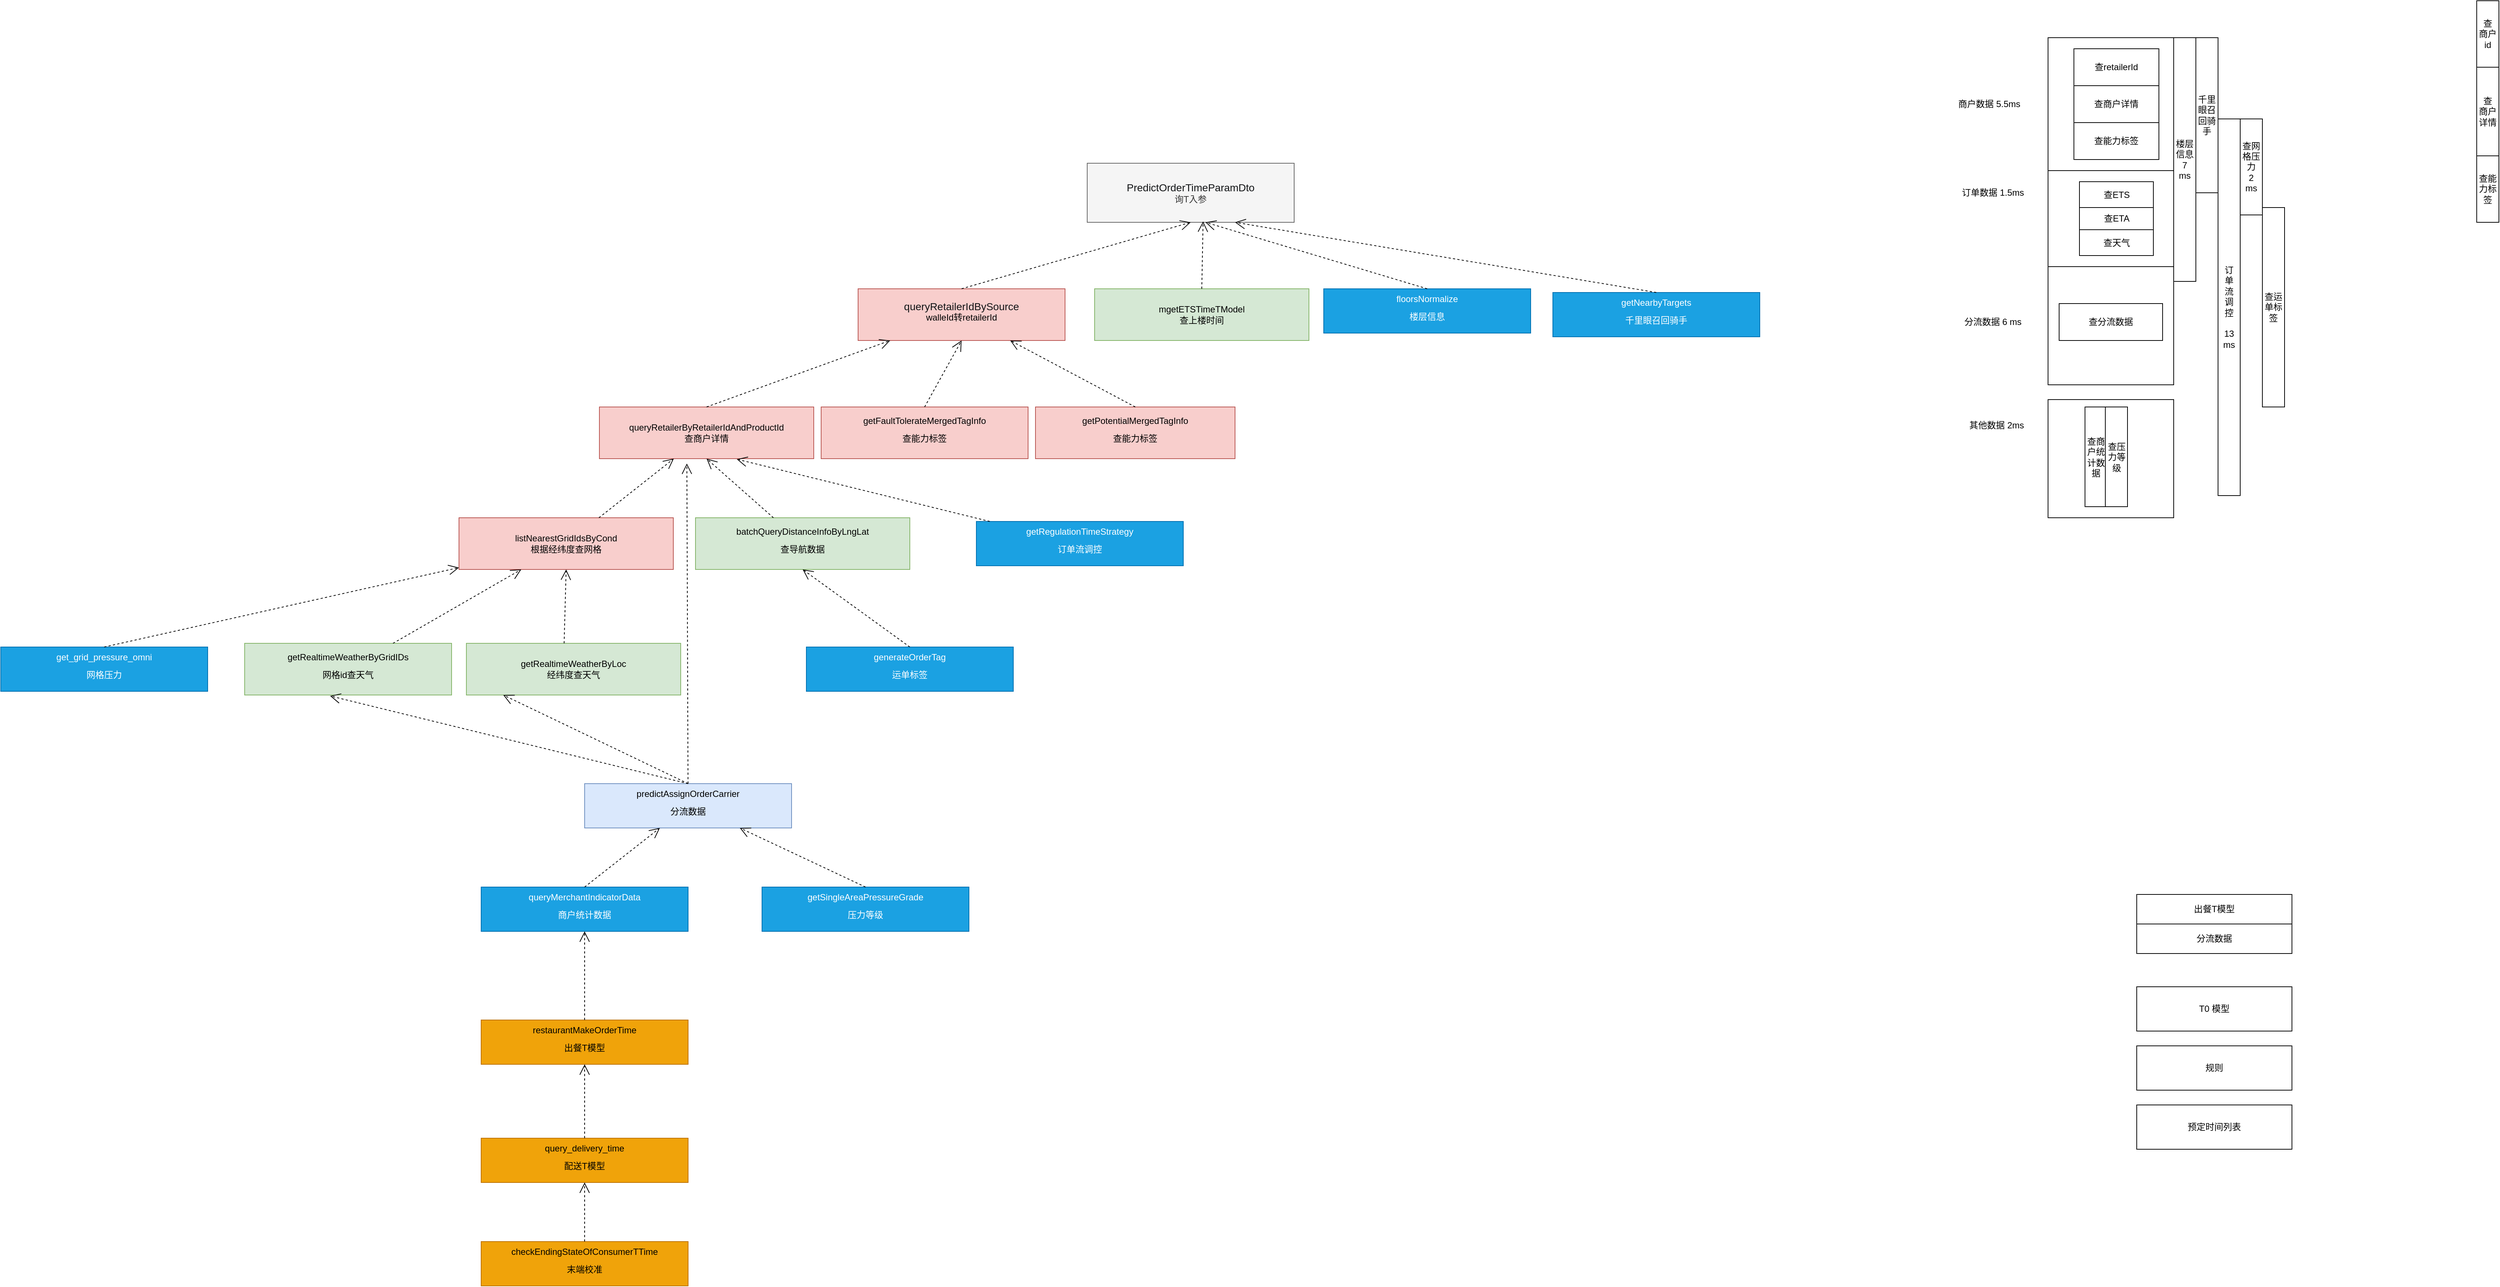 <mxfile version="20.2.8" type="github">
  <diagram id="UIs4J6uljXiP5wbwVIjJ" name="第 1 页">
    <mxGraphModel dx="2547" dy="2076" grid="1" gridSize="10" guides="1" tooltips="1" connect="1" arrows="1" fold="1" page="1" pageScale="1" pageWidth="827" pageHeight="1169" math="0" shadow="0">
      <root>
        <mxCell id="0" />
        <mxCell id="1" parent="0" />
        <mxCell id="4-j-rC3mQy7sCKNVuWo0-3" value="&lt;span style=&quot;color: rgb(18, 20, 22); font-size: 14px; text-align: start; background-color: initial;&quot;&gt;PredictOrderTimeParamDto&lt;br&gt;&lt;/span&gt;询T入参" style="rounded=0;whiteSpace=wrap;html=1;fillColor=#f5f5f5;fontColor=#333333;strokeColor=#666666;" parent="1" vertex="1">
          <mxGeometry x="850" y="-50" width="280" height="80" as="geometry" />
        </mxCell>
        <mxCell id="4-j-rC3mQy7sCKNVuWo0-4" value="&lt;span style=&quot;color: rgb(0, 0, 0); font-family: Helvetica; font-size: 12px; font-style: normal; font-variant-ligatures: normal; font-variant-caps: normal; font-weight: 400; letter-spacing: normal; orphans: 2; text-align: center; text-indent: 0px; text-transform: none; widows: 2; word-spacing: 0px; -webkit-text-stroke-width: 0px; background-color: rgb(248, 249, 250); text-decoration-thickness: initial; text-decoration-style: initial; text-decoration-color: initial; float: none; display: inline !important;&quot;&gt;&lt;p style=&quot;margin: 0px; font-variant-numeric: normal; font-variant-east-asian: normal; font-stretch: normal; font-size: 14px; line-height: normal; color: rgb(18, 20, 22); text-align: start;&quot; class=&quot;p1&quot;&gt;queryRetailerIdBySource&lt;/p&gt;&lt;div class=&quot;lake-content&quot;&gt;&lt;p style=&quot;margin: 0; padding: 0; min-height: 24px&quot; class=&quot;ne-p&quot; id=&quot;u1b9a4c8b&quot;&gt;&lt;span class=&quot;ne-text&quot;&gt;walleId转retailerId&lt;/span&gt;&lt;/p&gt;&lt;/div&gt;&lt;/span&gt;" style="whiteSpace=wrap;html=1;fillColor=#f8cecc;strokeColor=#b85450;" parent="1" vertex="1">
          <mxGeometry x="540" y="120" width="280" height="70" as="geometry" />
        </mxCell>
        <mxCell id="4-j-rC3mQy7sCKNVuWo0-5" value="&lt;span style=&quot;background-color: initial;&quot;&gt;queryRetailerByRetailerIdAndProductId&lt;br&gt;&lt;/span&gt;查商户详情" style="whiteSpace=wrap;html=1;fillColor=#f8cecc;strokeColor=#b85450;" parent="1" vertex="1">
          <mxGeometry x="190" y="280" width="290" height="70" as="geometry" />
        </mxCell>
        <mxCell id="4-j-rC3mQy7sCKNVuWo0-6" value="&lt;span style=&quot;text-align: left;&quot;&gt;listNearestGridIdsByCond&lt;br&gt;根据经纬度查网格&lt;br&gt;&lt;/span&gt;" style="whiteSpace=wrap;html=1;fillColor=#f8cecc;strokeColor=#b85450;" parent="1" vertex="1">
          <mxGeometry y="430" width="290" height="70" as="geometry" />
        </mxCell>
        <mxCell id="4-j-rC3mQy7sCKNVuWo0-9" value="&lt;div class=&quot;lake-content&quot;&gt;&lt;p style=&quot;margin: 0; padding: 0; min-height: 24px&quot; class=&quot;ne-p&quot; id=&quot;u72fefa2b&quot;&gt;&lt;span class=&quot;ne-text&quot;&gt;getFaultTolerateMergedTagInfo&lt;/span&gt;&lt;/p&gt;&lt;p style=&quot;margin: 0; padding: 0; min-height: 24px&quot; class=&quot;ne-p&quot; id=&quot;u72fefa2b&quot;&gt;&lt;span class=&quot;ne-text&quot;&gt;查能力标签&lt;/span&gt;&lt;/p&gt;&lt;/div&gt;" style="whiteSpace=wrap;html=1;fillColor=#f8cecc;strokeColor=#b85450;" parent="1" vertex="1">
          <mxGeometry x="490" y="280" width="280" height="70" as="geometry" />
        </mxCell>
        <mxCell id="4-j-rC3mQy7sCKNVuWo0-10" value="&lt;div class=&quot;lake-content&quot;&gt;&lt;div class=&quot;lake-content&quot;&gt;&lt;p style=&quot;margin: 0; padding: 0; min-height: 24px&quot; class=&quot;ne-p&quot; id=&quot;u19be30fd&quot;&gt;&lt;span class=&quot;ne-text&quot;&gt;getPotentialMergedTagInfo&lt;/span&gt;&lt;/p&gt;&lt;/div&gt;&lt;p style=&quot;margin: 0; padding: 0; min-height: 24px&quot; class=&quot;ne-p&quot; id=&quot;u72fefa2b&quot;&gt;&lt;span class=&quot;ne-text&quot;&gt;查能力标签&lt;/span&gt;&lt;/p&gt;&lt;/div&gt;" style="whiteSpace=wrap;html=1;fillColor=#f8cecc;strokeColor=#b85450;" parent="1" vertex="1">
          <mxGeometry x="780" y="280" width="270" height="70" as="geometry" />
        </mxCell>
        <mxCell id="4-j-rC3mQy7sCKNVuWo0-12" value="&lt;div class=&quot;lake-content&quot;&gt;&lt;p style=&quot;margin: 0; padding: 0; min-height: 24px&quot; class=&quot;ne-p&quot; id=&quot;ud795b9e6&quot;&gt;&lt;span class=&quot;ne-text&quot;&gt;batchQueryDistanceInfoByLngLat&lt;/span&gt;&lt;/p&gt;&lt;p style=&quot;margin: 0; padding: 0; min-height: 24px&quot; class=&quot;ne-p&quot; id=&quot;ud795b9e6&quot;&gt;&lt;span class=&quot;ne-text&quot;&gt;查导航数据&lt;/span&gt;&lt;/p&gt;&lt;/div&gt;" style="whiteSpace=wrap;html=1;fillColor=#d5e8d4;strokeColor=#82b366;" parent="1" vertex="1">
          <mxGeometry x="320" y="430" width="290" height="70" as="geometry" />
        </mxCell>
        <mxCell id="4-j-rC3mQy7sCKNVuWo0-14" value="" style="endArrow=open;endSize=12;dashed=1;html=1;rounded=0;exitX=0.5;exitY=0;exitDx=0;exitDy=0;" parent="1" source="4-j-rC3mQy7sCKNVuWo0-5" target="4-j-rC3mQy7sCKNVuWo0-4" edge="1">
          <mxGeometry width="160" relative="1" as="geometry">
            <mxPoint x="180" y="190" as="sourcePoint" />
            <mxPoint x="340" y="190" as="targetPoint" />
          </mxGeometry>
        </mxCell>
        <mxCell id="4-j-rC3mQy7sCKNVuWo0-15" value="" style="endArrow=open;endSize=12;dashed=1;html=1;rounded=0;exitX=0.5;exitY=0;exitDx=0;exitDy=0;entryX=0.5;entryY=1;entryDx=0;entryDy=0;" parent="1" source="4-j-rC3mQy7sCKNVuWo0-4" target="4-j-rC3mQy7sCKNVuWo0-3" edge="1">
          <mxGeometry width="160" relative="1" as="geometry">
            <mxPoint x="110" y="166.37" as="sourcePoint" />
            <mxPoint x="365" y="100.0" as="targetPoint" />
          </mxGeometry>
        </mxCell>
        <mxCell id="4-j-rC3mQy7sCKNVuWo0-16" value="&lt;span style=&quot;background-color: initial;&quot;&gt;mgetETSTimeTModel&lt;br&gt;查上楼时间&lt;br&gt;&lt;/span&gt;" style="whiteSpace=wrap;html=1;fillColor=#d5e8d4;strokeColor=#82b366;" parent="1" vertex="1">
          <mxGeometry x="860" y="120" width="290" height="70" as="geometry" />
        </mxCell>
        <mxCell id="4-j-rC3mQy7sCKNVuWo0-17" value="&lt;span style=&quot;background-color: initial;&quot;&gt;getRealtimeWeatherByLoc&lt;br&gt;&lt;/span&gt;&lt;span style=&quot;background-color: initial;&quot;&gt;经纬度查天气&lt;br&gt;&lt;/span&gt;" style="whiteSpace=wrap;html=1;fillColor=#d5e8d4;strokeColor=#82b366;" parent="1" vertex="1">
          <mxGeometry x="10" y="600" width="290" height="70" as="geometry" />
        </mxCell>
        <mxCell id="4-j-rC3mQy7sCKNVuWo0-18" value="&lt;div class=&quot;lake-content&quot;&gt;&lt;p style=&quot;margin: 0; padding: 0; min-height: 24px&quot; class=&quot;ne-p&quot; id=&quot;u7a3ac9a8&quot;&gt;&lt;span class=&quot;ne-text&quot;&gt;getRealtimeWeatherByGridIDs&lt;/span&gt;&lt;/p&gt;&lt;p style=&quot;margin: 0; padding: 0; min-height: 24px&quot; class=&quot;ne-p&quot; id=&quot;u7a3ac9a8&quot;&gt;&lt;span class=&quot;ne-text&quot;&gt;网格id查天气&lt;/span&gt;&lt;/p&gt;&lt;/div&gt;" style="whiteSpace=wrap;html=1;fillColor=#d5e8d4;strokeColor=#82b366;" parent="1" vertex="1">
          <mxGeometry x="-290" y="600" width="280" height="70" as="geometry" />
        </mxCell>
        <mxCell id="4-j-rC3mQy7sCKNVuWo0-19" value="" style="endArrow=open;endSize=12;dashed=1;html=1;rounded=0;" parent="1" source="4-j-rC3mQy7sCKNVuWo0-6" target="4-j-rC3mQy7sCKNVuWo0-5" edge="1">
          <mxGeometry width="160" relative="1" as="geometry">
            <mxPoint x="540" y="170" as="sourcePoint" />
            <mxPoint x="540" y="120" as="targetPoint" />
          </mxGeometry>
        </mxCell>
        <mxCell id="4-j-rC3mQy7sCKNVuWo0-21" value="" style="endArrow=open;endSize=12;dashed=1;html=1;rounded=0;exitX=0.5;exitY=0;exitDx=0;exitDy=0;" parent="1" source="4-j-rC3mQy7sCKNVuWo0-10" target="4-j-rC3mQy7sCKNVuWo0-4" edge="1">
          <mxGeometry width="160" relative="1" as="geometry">
            <mxPoint x="807.36" y="298.95" as="sourcePoint" />
            <mxPoint x="551.88" y="240.49" as="targetPoint" />
          </mxGeometry>
        </mxCell>
        <mxCell id="4-j-rC3mQy7sCKNVuWo0-24" value="" style="endArrow=open;endSize=12;dashed=1;html=1;rounded=0;exitX=0.5;exitY=0;exitDx=0;exitDy=0;entryX=0.5;entryY=1;entryDx=0;entryDy=0;" parent="1" source="4-j-rC3mQy7sCKNVuWo0-9" target="4-j-rC3mQy7sCKNVuWo0-4" edge="1">
          <mxGeometry width="160" relative="1" as="geometry">
            <mxPoint x="255.0" y="300" as="sourcePoint" />
            <mxPoint x="511.667" y="230" as="targetPoint" />
          </mxGeometry>
        </mxCell>
        <mxCell id="4-j-rC3mQy7sCKNVuWo0-28" value="" style="endArrow=open;endSize=12;dashed=1;html=1;rounded=0;entryX=0.5;entryY=1;entryDx=0;entryDy=0;" parent="1" source="4-j-rC3mQy7sCKNVuWo0-12" target="4-j-rC3mQy7sCKNVuWo0-5" edge="1">
          <mxGeometry width="160" relative="1" as="geometry">
            <mxPoint x="345" y="310" as="sourcePoint" />
            <mxPoint x="550.217" y="230" as="targetPoint" />
          </mxGeometry>
        </mxCell>
        <mxCell id="4-j-rC3mQy7sCKNVuWo0-29" value="" style="endArrow=open;endSize=12;dashed=1;html=1;rounded=0;exitX=0.5;exitY=0;exitDx=0;exitDy=0;entryX=0.56;entryY=0.985;entryDx=0;entryDy=0;entryPerimeter=0;" parent="1" source="4-j-rC3mQy7sCKNVuWo0-16" target="4-j-rC3mQy7sCKNVuWo0-3" edge="1">
          <mxGeometry width="160" relative="1" as="geometry">
            <mxPoint x="925" y="310.0" as="sourcePoint" />
            <mxPoint x="726.739" y="230.0" as="targetPoint" />
          </mxGeometry>
        </mxCell>
        <mxCell id="4-j-rC3mQy7sCKNVuWo0-30" value="" style="endArrow=open;endSize=12;dashed=1;html=1;rounded=0;" parent="1" source="4-j-rC3mQy7sCKNVuWo0-18" target="4-j-rC3mQy7sCKNVuWo0-6" edge="1">
          <mxGeometry width="160" relative="1" as="geometry">
            <mxPoint x="345" y="660" as="sourcePoint" />
            <mxPoint x="345" y="380" as="targetPoint" />
          </mxGeometry>
        </mxCell>
        <mxCell id="4-j-rC3mQy7sCKNVuWo0-31" value="" style="endArrow=open;endSize=12;dashed=1;html=1;rounded=0;exitX=0.456;exitY=0;exitDx=0;exitDy=0;exitPerimeter=0;entryX=0.5;entryY=1;entryDx=0;entryDy=0;" parent="1" source="4-j-rC3mQy7sCKNVuWo0-17" target="4-j-rC3mQy7sCKNVuWo0-6" edge="1">
          <mxGeometry width="160" relative="1" as="geometry">
            <mxPoint x="646.5" y="660" as="sourcePoint" />
            <mxPoint x="378.5" y="380" as="targetPoint" />
          </mxGeometry>
        </mxCell>
        <mxCell id="4-j-rC3mQy7sCKNVuWo0-32" value="&lt;div class=&quot;lake-content&quot;&gt;&lt;p style=&quot;margin: 0; padding: 0; min-height: 24px&quot; class=&quot;ne-p&quot; id=&quot;u33f5e9b8&quot;&gt;&lt;span class=&quot;ne-text&quot;&gt;predictAssignOrderCarrier&lt;/span&gt;&lt;/p&gt;&lt;p style=&quot;margin: 0; padding: 0; min-height: 24px&quot; class=&quot;ne-p&quot; id=&quot;u33f5e9b8&quot;&gt;&lt;span class=&quot;ne-text&quot;&gt;分流数据&lt;/span&gt;&lt;/p&gt;&lt;/div&gt;" style="whiteSpace=wrap;html=1;fillColor=#dae8fc;strokeColor=#6c8ebf;" parent="1" vertex="1">
          <mxGeometry x="170" y="790" width="280" height="60" as="geometry" />
        </mxCell>
        <mxCell id="4-j-rC3mQy7sCKNVuWo0-33" value="" style="endArrow=open;endSize=12;dashed=1;html=1;rounded=0;entryX=0.408;entryY=1.094;entryDx=0;entryDy=0;entryPerimeter=0;" parent="1" source="4-j-rC3mQy7sCKNVuWo0-32" target="4-j-rC3mQy7sCKNVuWo0-5" edge="1">
          <mxGeometry width="160" relative="1" as="geometry">
            <mxPoint x="453.0" y="470" as="sourcePoint" />
            <mxPoint x="345.0" y="380" as="targetPoint" />
          </mxGeometry>
        </mxCell>
        <mxCell id="4-j-rC3mQy7sCKNVuWo0-34" value="" style="endArrow=open;endSize=12;dashed=1;html=1;rounded=0;entryX=0.172;entryY=1;entryDx=0;entryDy=0;exitX=0.5;exitY=0;exitDx=0;exitDy=0;entryPerimeter=0;" parent="1" source="4-j-rC3mQy7sCKNVuWo0-32" target="4-j-rC3mQy7sCKNVuWo0-17" edge="1">
          <mxGeometry width="160" relative="1" as="geometry">
            <mxPoint x="640.0" y="790" as="sourcePoint" />
            <mxPoint x="532.0" y="700" as="targetPoint" />
          </mxGeometry>
        </mxCell>
        <mxCell id="4-j-rC3mQy7sCKNVuWo0-36" value="" style="endArrow=open;endSize=12;dashed=1;html=1;rounded=0;entryX=0.413;entryY=1.018;entryDx=0;entryDy=0;entryPerimeter=0;exitX=0.5;exitY=0;exitDx=0;exitDy=0;" parent="1" source="4-j-rC3mQy7sCKNVuWo0-32" target="4-j-rC3mQy7sCKNVuWo0-18" edge="1">
          <mxGeometry width="160" relative="1" as="geometry">
            <mxPoint x="-20" y="800" as="sourcePoint" />
            <mxPoint x="69.88" y="680" as="targetPoint" />
          </mxGeometry>
        </mxCell>
        <mxCell id="4-j-rC3mQy7sCKNVuWo0-37" value="&lt;div class=&quot;lake-content&quot;&gt;&lt;p style=&quot;margin: 0; padding: 0; min-height: 24px&quot; class=&quot;ne-p&quot; id=&quot;ua2789776&quot;&gt;&lt;span class=&quot;ne-text&quot;&gt;getRegulationTimeStrategy&lt;/span&gt;&lt;/p&gt;&lt;p style=&quot;margin: 0; padding: 0; min-height: 24px&quot; class=&quot;ne-p&quot; id=&quot;ua2789776&quot;&gt;&lt;span class=&quot;ne-text&quot;&gt;订单流调控&lt;/span&gt;&lt;/p&gt;&lt;/div&gt;" style="whiteSpace=wrap;html=1;fillColor=#1ba1e2;strokeColor=#006EAF;fontColor=#ffffff;" parent="1" vertex="1">
          <mxGeometry x="700" y="435" width="280" height="60" as="geometry" />
        </mxCell>
        <mxCell id="4-j-rC3mQy7sCKNVuWo0-38" value="" style="endArrow=open;endSize=12;dashed=1;html=1;rounded=0;entryX=0.641;entryY=1.01;entryDx=0;entryDy=0;entryPerimeter=0;" parent="1" source="4-j-rC3mQy7sCKNVuWo0-37" target="4-j-rC3mQy7sCKNVuWo0-5" edge="1">
          <mxGeometry width="160" relative="1" as="geometry">
            <mxPoint x="435.435" y="440" as="sourcePoint" />
            <mxPoint x="345" y="360" as="targetPoint" />
          </mxGeometry>
        </mxCell>
        <mxCell id="4-j-rC3mQy7sCKNVuWo0-39" value="&lt;div class=&quot;lake-content&quot;&gt;&lt;p style=&quot;margin: 0; padding: 0; min-height: 24px&quot; class=&quot;ne-p&quot; id=&quot;ua2789776&quot;&gt;&lt;span style=&quot;background-color: initial;&quot;&gt;queryMerchantIndicatorData&lt;/span&gt;&lt;/p&gt;&lt;p style=&quot;margin: 0; padding: 0; min-height: 24px&quot; class=&quot;ne-p&quot; id=&quot;ua2789776&quot;&gt;商户统计数据&lt;/p&gt;&lt;/div&gt;" style="whiteSpace=wrap;html=1;fillColor=#1ba1e2;strokeColor=#006EAF;fontColor=#ffffff;" parent="1" vertex="1">
          <mxGeometry x="30" y="930" width="280" height="60" as="geometry" />
        </mxCell>
        <mxCell id="4-j-rC3mQy7sCKNVuWo0-40" value="" style="endArrow=open;endSize=12;dashed=1;html=1;rounded=0;exitX=0.5;exitY=0;exitDx=0;exitDy=0;" parent="1" source="4-j-rC3mQy7sCKNVuWo0-39" target="4-j-rC3mQy7sCKNVuWo0-32" edge="1">
          <mxGeometry width="160" relative="1" as="geometry">
            <mxPoint x="320" y="800" as="sourcePoint" />
            <mxPoint x="69.88" y="680" as="targetPoint" />
          </mxGeometry>
        </mxCell>
        <mxCell id="4-j-rC3mQy7sCKNVuWo0-41" value="&lt;div class=&quot;lake-content&quot;&gt;&lt;p style=&quot;margin: 0; padding: 0; min-height: 24px&quot; class=&quot;ne-p&quot; id=&quot;ua2789776&quot;&gt;&lt;span style=&quot;background-color: initial;&quot;&gt;get_grid_pressure_omni&lt;/span&gt;&lt;br&gt;&lt;/p&gt;&lt;p style=&quot;margin: 0; padding: 0; min-height: 24px&quot; class=&quot;ne-p&quot; id=&quot;ua2789776&quot;&gt;&lt;span style=&quot;background-color: initial;&quot;&gt;网格压力&lt;/span&gt;&lt;/p&gt;&lt;/div&gt;" style="whiteSpace=wrap;html=1;fillColor=#1ba1e2;strokeColor=#006EAF;fontColor=#ffffff;" parent="1" vertex="1">
          <mxGeometry x="-620" y="605" width="280" height="60" as="geometry" />
        </mxCell>
        <mxCell id="4-j-rC3mQy7sCKNVuWo0-42" value="" style="endArrow=open;endSize=12;dashed=1;html=1;rounded=0;exitX=0.5;exitY=0;exitDx=0;exitDy=0;" parent="1" source="4-j-rC3mQy7sCKNVuWo0-41" target="4-j-rC3mQy7sCKNVuWo0-6" edge="1">
          <mxGeometry width="160" relative="1" as="geometry">
            <mxPoint x="-79.265" y="610" as="sourcePoint" />
            <mxPoint x="94.265" y="510" as="targetPoint" />
          </mxGeometry>
        </mxCell>
        <mxCell id="4-j-rC3mQy7sCKNVuWo0-43" value="&lt;div class=&quot;lake-content&quot;&gt;&lt;div class=&quot;lake-content&quot;&gt;&lt;div class=&quot;lake-content&quot;&gt;&lt;p style=&quot;margin: 0; padding: 0; min-height: 24px&quot; class=&quot;ne-p&quot; id=&quot;u07204171&quot;&gt;&lt;span class=&quot;ne-text&quot;&gt;getSingleAreaPressureGrade&lt;/span&gt;&lt;/p&gt;&lt;p style=&quot;margin: 0; padding: 0; min-height: 24px&quot; class=&quot;ne-p&quot; id=&quot;u07204171&quot;&gt;压力等级&lt;/p&gt;&lt;/div&gt;&lt;/div&gt;&lt;/div&gt;" style="whiteSpace=wrap;html=1;fillColor=#1ba1e2;strokeColor=#006EAF;fontColor=#ffffff;" parent="1" vertex="1">
          <mxGeometry x="410" y="930" width="280" height="60" as="geometry" />
        </mxCell>
        <mxCell id="4-j-rC3mQy7sCKNVuWo0-44" value="&lt;div class=&quot;lake-content&quot;&gt;&lt;div class=&quot;lake-content&quot;&gt;&lt;div class=&quot;lake-content&quot;&gt;&lt;div class=&quot;lake-content&quot;&gt;&lt;p style=&quot;margin: 0; padding: 0; min-height: 24px&quot; class=&quot;ne-p&quot; id=&quot;uc1106e97&quot;&gt;&lt;span class=&quot;ne-text&quot;&gt;floorsNormalize&lt;/span&gt;&lt;/p&gt;&lt;p style=&quot;margin: 0; padding: 0; min-height: 24px&quot; class=&quot;ne-p&quot; id=&quot;uc1106e97&quot;&gt;楼层信息&lt;/p&gt;&lt;/div&gt;&lt;/div&gt;&lt;/div&gt;&lt;/div&gt;" style="whiteSpace=wrap;html=1;fillColor=#1ba1e2;strokeColor=#006EAF;fontColor=#ffffff;" parent="1" vertex="1">
          <mxGeometry x="1170" y="120" width="280" height="60" as="geometry" />
        </mxCell>
        <mxCell id="4-j-rC3mQy7sCKNVuWo0-45" value="" style="endArrow=open;endSize=12;dashed=1;html=1;rounded=0;exitX=0.5;exitY=0;exitDx=0;exitDy=0;" parent="1" source="4-j-rC3mQy7sCKNVuWo0-44" edge="1">
          <mxGeometry width="160" relative="1" as="geometry">
            <mxPoint x="1015" y="130" as="sourcePoint" />
            <mxPoint x="1010" y="30" as="targetPoint" />
          </mxGeometry>
        </mxCell>
        <mxCell id="4-j-rC3mQy7sCKNVuWo0-46" value="" style="endArrow=open;endSize=12;dashed=1;html=1;rounded=0;exitX=0.5;exitY=0;exitDx=0;exitDy=0;entryX=0.75;entryY=1;entryDx=0;entryDy=0;" parent="1" source="4-j-rC3mQy7sCKNVuWo0-43" target="4-j-rC3mQy7sCKNVuWo0-32" edge="1">
          <mxGeometry width="160" relative="1" as="geometry">
            <mxPoint x="180" y="940" as="sourcePoint" />
            <mxPoint x="281.818" y="860" as="targetPoint" />
          </mxGeometry>
        </mxCell>
        <mxCell id="4-j-rC3mQy7sCKNVuWo0-47" value="&lt;div class=&quot;lake-content&quot;&gt;&lt;p style=&quot;margin: 0; padding: 0; min-height: 24px&quot; class=&quot;ne-p&quot; id=&quot;ua2789776&quot;&gt;&lt;span style=&quot;background-color: initial;&quot;&gt;generateOrderTag&lt;/span&gt;&lt;br&gt;&lt;/p&gt;&lt;p style=&quot;margin: 0; padding: 0; min-height: 24px&quot; class=&quot;ne-p&quot; id=&quot;ua2789776&quot;&gt;运单标签&lt;/p&gt;&lt;/div&gt;" style="whiteSpace=wrap;html=1;fillColor=#1ba1e2;strokeColor=#006EAF;fontColor=#ffffff;" parent="1" vertex="1">
          <mxGeometry x="470" y="605" width="280" height="60" as="geometry" />
        </mxCell>
        <mxCell id="4-j-rC3mQy7sCKNVuWo0-48" value="" style="endArrow=open;endSize=12;dashed=1;html=1;rounded=0;exitX=0.5;exitY=0;exitDx=0;exitDy=0;entryX=0.5;entryY=1;entryDx=0;entryDy=0;" parent="1" source="4-j-rC3mQy7sCKNVuWo0-47" target="4-j-rC3mQy7sCKNVuWo0-12" edge="1">
          <mxGeometry width="160" relative="1" as="geometry">
            <mxPoint x="728.186" y="445.0" as="sourcePoint" />
            <mxPoint x="370" y="350" as="targetPoint" />
          </mxGeometry>
        </mxCell>
        <mxCell id="4-j-rC3mQy7sCKNVuWo0-50" value="&lt;div class=&quot;lake-content&quot;&gt;&lt;div class=&quot;lake-content&quot;&gt;&lt;div class=&quot;lake-content&quot;&gt;&lt;div class=&quot;lake-content&quot;&gt;&lt;div class=&quot;lake-content&quot;&gt;&lt;p style=&quot;margin: 0; padding: 0; min-height: 24px&quot; class=&quot;ne-p&quot; id=&quot;uc606cfcf&quot;&gt;&lt;span class=&quot;ne-text&quot;&gt;getNearbyTargets&lt;/span&gt;&lt;/p&gt;&lt;p style=&quot;margin: 0; padding: 0; min-height: 24px&quot; class=&quot;ne-p&quot; id=&quot;uc606cfcf&quot;&gt;&lt;span style=&quot;background-color: initial;&quot;&gt;千里眼召回骑手&lt;/span&gt;&lt;span class=&quot;ne-text&quot;&gt;&lt;/span&gt;&lt;/p&gt;&lt;/div&gt;&lt;/div&gt;&lt;/div&gt;&lt;/div&gt;&lt;/div&gt;" style="whiteSpace=wrap;html=1;fillColor=#1ba1e2;strokeColor=#006EAF;fontColor=#ffffff;" parent="1" vertex="1">
          <mxGeometry x="1480" y="125" width="280" height="60" as="geometry" />
        </mxCell>
        <mxCell id="4-j-rC3mQy7sCKNVuWo0-51" value="" style="endArrow=open;endSize=12;dashed=1;html=1;rounded=0;exitX=0.5;exitY=0;exitDx=0;exitDy=0;" parent="1" source="4-j-rC3mQy7sCKNVuWo0-50" edge="1">
          <mxGeometry width="160" relative="1" as="geometry">
            <mxPoint x="1340" y="130" as="sourcePoint" />
            <mxPoint x="1050" y="30" as="targetPoint" />
          </mxGeometry>
        </mxCell>
        <mxCell id="4-j-rC3mQy7sCKNVuWo0-52" value="&lt;div class=&quot;lake-content&quot;&gt;&lt;div class=&quot;lake-content&quot;&gt;&lt;div class=&quot;lake-content&quot;&gt;&lt;div class=&quot;lake-content&quot;&gt;&lt;p style=&quot;margin: 0; padding: 0; min-height: 24px&quot; class=&quot;ne-p&quot; id=&quot;u2cc9b355&quot;&gt;&lt;span class=&quot;ne-text&quot;&gt;restaurantMakeOrderTime&lt;/span&gt;&lt;/p&gt;&lt;p style=&quot;margin: 0; padding: 0; min-height: 24px&quot; class=&quot;ne-p&quot; id=&quot;u2cc9b355&quot;&gt;&lt;span class=&quot;ne-text&quot;&gt;出餐T模型&lt;/span&gt;&lt;/p&gt;&lt;/div&gt;&lt;/div&gt;&lt;/div&gt;&lt;/div&gt;" style="whiteSpace=wrap;html=1;fillColor=#f0a30a;strokeColor=#BD7000;fontColor=#000000;" parent="1" vertex="1">
          <mxGeometry x="30" y="1110" width="280" height="60" as="geometry" />
        </mxCell>
        <mxCell id="4-j-rC3mQy7sCKNVuWo0-53" value="&lt;div class=&quot;lake-content&quot;&gt;&lt;div class=&quot;lake-content&quot;&gt;&lt;div class=&quot;lake-content&quot;&gt;&lt;div class=&quot;lake-content&quot;&gt;&lt;p style=&quot;margin: 0; padding: 0; min-height: 24px&quot; class=&quot;ne-p&quot; id=&quot;u2cc9b355&quot;&gt;&lt;span style=&quot;background-color: initial;&quot;&gt;query_delivery_time&lt;/span&gt;&lt;br&gt;&lt;/p&gt;&lt;p style=&quot;margin: 0; padding: 0; min-height: 24px&quot; class=&quot;ne-p&quot; id=&quot;u2cc9b355&quot;&gt;&lt;span style=&quot;background-color: initial;&quot;&gt;配送T模型&lt;/span&gt;&lt;/p&gt;&lt;/div&gt;&lt;/div&gt;&lt;/div&gt;&lt;/div&gt;" style="whiteSpace=wrap;html=1;fillColor=#f0a30a;strokeColor=#BD7000;fontColor=#000000;" parent="1" vertex="1">
          <mxGeometry x="30" y="1270" width="280" height="60" as="geometry" />
        </mxCell>
        <mxCell id="4-j-rC3mQy7sCKNVuWo0-54" value="&lt;div class=&quot;lake-content&quot;&gt;&lt;div class=&quot;lake-content&quot;&gt;&lt;div class=&quot;lake-content&quot;&gt;&lt;div class=&quot;lake-content&quot;&gt;&lt;div class=&quot;lake-content&quot;&gt;&lt;p style=&quot;margin: 0; padding: 0; min-height: 24px&quot; class=&quot;ne-p&quot; id=&quot;u44691c3b&quot;&gt;&lt;span class=&quot;ne-text&quot;&gt;checkEndingStateOfConsumerTTime&lt;/span&gt;&lt;/p&gt;&lt;p style=&quot;margin: 0; padding: 0; min-height: 24px&quot; class=&quot;ne-p&quot; id=&quot;u44691c3b&quot;&gt;&lt;span class=&quot;ne-text&quot;&gt;末端校准&lt;/span&gt;&lt;/p&gt;&lt;/div&gt;&lt;/div&gt;&lt;/div&gt;&lt;/div&gt;&lt;/div&gt;" style="whiteSpace=wrap;html=1;fillColor=#f0a30a;strokeColor=#BD7000;fontColor=#000000;" parent="1" vertex="1">
          <mxGeometry x="30" y="1410" width="280" height="60" as="geometry" />
        </mxCell>
        <mxCell id="4-j-rC3mQy7sCKNVuWo0-55" value="" style="endArrow=open;endSize=12;dashed=1;html=1;rounded=0;exitX=0.5;exitY=0;exitDx=0;exitDy=0;entryX=0.5;entryY=1;entryDx=0;entryDy=0;" parent="1" source="4-j-rC3mQy7sCKNVuWo0-54" target="4-j-rC3mQy7sCKNVuWo0-53" edge="1">
          <mxGeometry width="160" relative="1" as="geometry">
            <mxPoint x="160" y="980" as="sourcePoint" />
            <mxPoint x="-10" y="900" as="targetPoint" />
          </mxGeometry>
        </mxCell>
        <mxCell id="4-j-rC3mQy7sCKNVuWo0-56" value="" style="endArrow=open;endSize=12;dashed=1;html=1;rounded=0;entryX=0.5;entryY=1;entryDx=0;entryDy=0;" parent="1" source="4-j-rC3mQy7sCKNVuWo0-53" target="4-j-rC3mQy7sCKNVuWo0-52" edge="1">
          <mxGeometry width="160" relative="1" as="geometry">
            <mxPoint x="430" y="1200" as="sourcePoint" />
            <mxPoint x="580" y="1310" as="targetPoint" />
          </mxGeometry>
        </mxCell>
        <mxCell id="4-j-rC3mQy7sCKNVuWo0-58" value="" style="endArrow=open;endSize=12;dashed=1;html=1;rounded=0;exitX=0.5;exitY=0;exitDx=0;exitDy=0;entryX=0.5;entryY=1;entryDx=0;entryDy=0;" parent="1" source="4-j-rC3mQy7sCKNVuWo0-52" target="4-j-rC3mQy7sCKNVuWo0-39" edge="1">
          <mxGeometry width="160" relative="1" as="geometry">
            <mxPoint x="560" y="940" as="sourcePoint" />
            <mxPoint x="390" y="860" as="targetPoint" />
          </mxGeometry>
        </mxCell>
        <mxCell id="1tzWMjOUEf_nEOJ2vcDy-1" value="" style="rounded=0;whiteSpace=wrap;html=1;" vertex="1" parent="1">
          <mxGeometry x="2150" y="-220" width="170" height="180" as="geometry" />
        </mxCell>
        <mxCell id="1tzWMjOUEf_nEOJ2vcDy-2" value="" style="rounded=0;whiteSpace=wrap;html=1;" vertex="1" parent="1">
          <mxGeometry x="2150" y="-40" width="170" height="130" as="geometry" />
        </mxCell>
        <mxCell id="1tzWMjOUEf_nEOJ2vcDy-3" value="分流数据" style="rounded=0;whiteSpace=wrap;html=1;" vertex="1" parent="1">
          <mxGeometry x="2270" y="980" width="210" height="40" as="geometry" />
        </mxCell>
        <mxCell id="1tzWMjOUEf_nEOJ2vcDy-6" value="出餐T模型" style="rounded=0;whiteSpace=wrap;html=1;" vertex="1" parent="1">
          <mxGeometry x="2270" y="940" width="210" height="40" as="geometry" />
        </mxCell>
        <mxCell id="1tzWMjOUEf_nEOJ2vcDy-7" value="T0 模型" style="rounded=0;whiteSpace=wrap;html=1;" vertex="1" parent="1">
          <mxGeometry x="2270" y="1065" width="210" height="60" as="geometry" />
        </mxCell>
        <mxCell id="1tzWMjOUEf_nEOJ2vcDy-8" value="规则" style="rounded=0;whiteSpace=wrap;html=1;" vertex="1" parent="1">
          <mxGeometry x="2270" y="1145" width="210" height="60" as="geometry" />
        </mxCell>
        <mxCell id="1tzWMjOUEf_nEOJ2vcDy-9" value="预定时间列表" style="rounded=0;whiteSpace=wrap;html=1;" vertex="1" parent="1">
          <mxGeometry x="2270" y="1225" width="210" height="60" as="geometry" />
        </mxCell>
        <mxCell id="1tzWMjOUEf_nEOJ2vcDy-11" value="" style="rounded=0;whiteSpace=wrap;html=1;" vertex="1" parent="1">
          <mxGeometry x="2150" y="90" width="170" height="160" as="geometry" />
        </mxCell>
        <mxCell id="1tzWMjOUEf_nEOJ2vcDy-12" value="&lt;span style=&quot;&quot;&gt;商户数据 5.5ms&lt;/span&gt;" style="text;html=1;align=center;verticalAlign=middle;resizable=0;points=[];autosize=1;strokeColor=none;fillColor=none;" vertex="1" parent="1">
          <mxGeometry x="2005" y="-145" width="130" height="30" as="geometry" />
        </mxCell>
        <mxCell id="1tzWMjOUEf_nEOJ2vcDy-13" value="查retailerId" style="whiteSpace=wrap;html=1;" vertex="1" parent="1">
          <mxGeometry x="2185" y="-205" width="115" height="50" as="geometry" />
        </mxCell>
        <mxCell id="1tzWMjOUEf_nEOJ2vcDy-14" value="查商户详情" style="whiteSpace=wrap;html=1;" vertex="1" parent="1">
          <mxGeometry x="2185" y="-155" width="115" height="50" as="geometry" />
        </mxCell>
        <mxCell id="1tzWMjOUEf_nEOJ2vcDy-15" value="查能力标签" style="whiteSpace=wrap;html=1;" vertex="1" parent="1">
          <mxGeometry x="2185" y="-105" width="115" height="50" as="geometry" />
        </mxCell>
        <mxCell id="1tzWMjOUEf_nEOJ2vcDy-17" value="千里眼召回骑手" style="whiteSpace=wrap;html=1;" vertex="1" parent="1">
          <mxGeometry x="2350" y="-220" width="30" height="210" as="geometry" />
        </mxCell>
        <mxCell id="1tzWMjOUEf_nEOJ2vcDy-18" value="&lt;span style=&quot;&quot;&gt;订单数据 1.5ms&lt;/span&gt;" style="text;html=1;align=center;verticalAlign=middle;resizable=0;points=[];autosize=1;strokeColor=none;fillColor=none;" vertex="1" parent="1">
          <mxGeometry x="2010" y="-25" width="130" height="30" as="geometry" />
        </mxCell>
        <mxCell id="1tzWMjOUEf_nEOJ2vcDy-20" value="查天气" style="whiteSpace=wrap;html=1;" vertex="1" parent="1">
          <mxGeometry x="2192.5" y="40" width="100" height="35" as="geometry" />
        </mxCell>
        <mxCell id="1tzWMjOUEf_nEOJ2vcDy-21" value="查ETS" style="whiteSpace=wrap;html=1;" vertex="1" parent="1">
          <mxGeometry x="2192.5" y="-25" width="100" height="35" as="geometry" />
        </mxCell>
        <mxCell id="1tzWMjOUEf_nEOJ2vcDy-22" value="查ETA" style="whiteSpace=wrap;html=1;" vertex="1" parent="1">
          <mxGeometry x="2192.5" y="10" width="100" height="30" as="geometry" />
        </mxCell>
        <mxCell id="1tzWMjOUEf_nEOJ2vcDy-23" style="edgeStyle=orthogonalEdgeStyle;rounded=0;orthogonalLoop=1;jettySize=auto;html=1;exitX=0.5;exitY=1;exitDx=0;exitDy=0;" edge="1" parent="1" source="1tzWMjOUEf_nEOJ2vcDy-15" target="1tzWMjOUEf_nEOJ2vcDy-15">
          <mxGeometry relative="1" as="geometry" />
        </mxCell>
        <mxCell id="1tzWMjOUEf_nEOJ2vcDy-24" value="&lt;span style=&quot;&quot;&gt;分流数据 6 ms&lt;/span&gt;" style="text;html=1;align=center;verticalAlign=middle;resizable=0;points=[];autosize=1;strokeColor=none;fillColor=none;" vertex="1" parent="1">
          <mxGeometry x="2015" y="150" width="120" height="30" as="geometry" />
        </mxCell>
        <mxCell id="1tzWMjOUEf_nEOJ2vcDy-25" value="查分流数据" style="whiteSpace=wrap;html=1;" vertex="1" parent="1">
          <mxGeometry x="2165" y="140" width="140" height="50" as="geometry" />
        </mxCell>
        <mxCell id="1tzWMjOUEf_nEOJ2vcDy-26" value="" style="whiteSpace=wrap;html=1;" vertex="1" parent="1">
          <mxGeometry x="2150" y="270" width="170" height="160" as="geometry" />
        </mxCell>
        <mxCell id="1tzWMjOUEf_nEOJ2vcDy-27" value="&lt;span style=&quot;&quot;&gt;其他数据 2ms&lt;/span&gt;" style="text;html=1;align=center;verticalAlign=middle;resizable=0;points=[];autosize=1;strokeColor=none;fillColor=none;" vertex="1" parent="1">
          <mxGeometry x="2020" y="290" width="120" height="30" as="geometry" />
        </mxCell>
        <mxCell id="1tzWMjOUEf_nEOJ2vcDy-28" value="查商户统计数据" style="whiteSpace=wrap;html=1;" vertex="1" parent="1">
          <mxGeometry x="2200" y="280" width="30" height="135" as="geometry" />
        </mxCell>
        <mxCell id="1tzWMjOUEf_nEOJ2vcDy-29" value="订&lt;br&gt;单&lt;br&gt;流&lt;br&gt;调&lt;br&gt;控&lt;br&gt;&lt;br&gt;13&lt;br&gt;ms" style="whiteSpace=wrap;html=1;" vertex="1" parent="1">
          <mxGeometry x="2380" y="-110" width="30" height="510" as="geometry" />
        </mxCell>
        <mxCell id="1tzWMjOUEf_nEOJ2vcDy-30" value="查压力等级" style="whiteSpace=wrap;html=1;" vertex="1" parent="1">
          <mxGeometry x="2227.5" y="280" width="30" height="135" as="geometry" />
        </mxCell>
        <mxCell id="1tzWMjOUEf_nEOJ2vcDy-32" value="查网格压力&lt;br&gt;2&lt;br&gt;ms" style="whiteSpace=wrap;html=1;" vertex="1" parent="1">
          <mxGeometry x="2410" y="-110" width="30" height="130" as="geometry" />
        </mxCell>
        <mxCell id="1tzWMjOUEf_nEOJ2vcDy-33" value="查运单标签" style="whiteSpace=wrap;html=1;" vertex="1" parent="1">
          <mxGeometry x="2440" y="10" width="30" height="270" as="geometry" />
        </mxCell>
        <mxCell id="1tzWMjOUEf_nEOJ2vcDy-34" value="楼层信息&lt;br&gt;7&lt;br&gt;ms" style="whiteSpace=wrap;html=1;" vertex="1" parent="1">
          <mxGeometry x="2320" y="-220" width="30" height="330" as="geometry" />
        </mxCell>
        <mxCell id="1tzWMjOUEf_nEOJ2vcDy-43" value="查&lt;br&gt;商户&lt;br&gt;id" style="whiteSpace=wrap;html=1;" vertex="1" parent="1">
          <mxGeometry x="2730" y="-270" width="30" height="90" as="geometry" />
        </mxCell>
        <mxCell id="1tzWMjOUEf_nEOJ2vcDy-44" value="查&lt;br&gt;商户&lt;br&gt;详情" style="whiteSpace=wrap;html=1;" vertex="1" parent="1">
          <mxGeometry x="2730" y="-180" width="30" height="120" as="geometry" />
        </mxCell>
        <mxCell id="1tzWMjOUEf_nEOJ2vcDy-45" value="查能力标签" style="whiteSpace=wrap;html=1;" vertex="1" parent="1">
          <mxGeometry x="2730" y="-60" width="30" height="90" as="geometry" />
        </mxCell>
      </root>
    </mxGraphModel>
  </diagram>
</mxfile>
